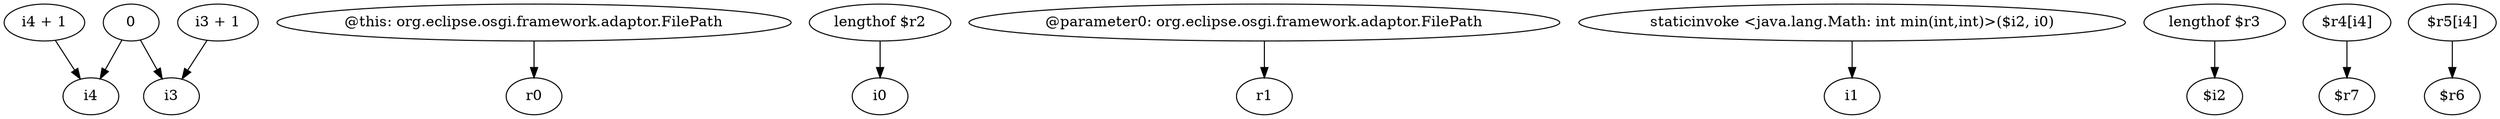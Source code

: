 digraph g {
0[label="i4 + 1"]
1[label="i4"]
0->1[label=""]
2[label="@this: org.eclipse.osgi.framework.adaptor.FilePath"]
3[label="r0"]
2->3[label=""]
4[label="lengthof $r2"]
5[label="i0"]
4->5[label=""]
6[label="@parameter0: org.eclipse.osgi.framework.adaptor.FilePath"]
7[label="r1"]
6->7[label=""]
8[label="staticinvoke <java.lang.Math: int min(int,int)>($i2, i0)"]
9[label="i1"]
8->9[label=""]
10[label="lengthof $r3"]
11[label="$i2"]
10->11[label=""]
12[label="$r4[i4]"]
13[label="$r7"]
12->13[label=""]
14[label="i3 + 1"]
15[label="i3"]
14->15[label=""]
16[label="0"]
16->1[label=""]
17[label="$r5[i4]"]
18[label="$r6"]
17->18[label=""]
16->15[label=""]
}